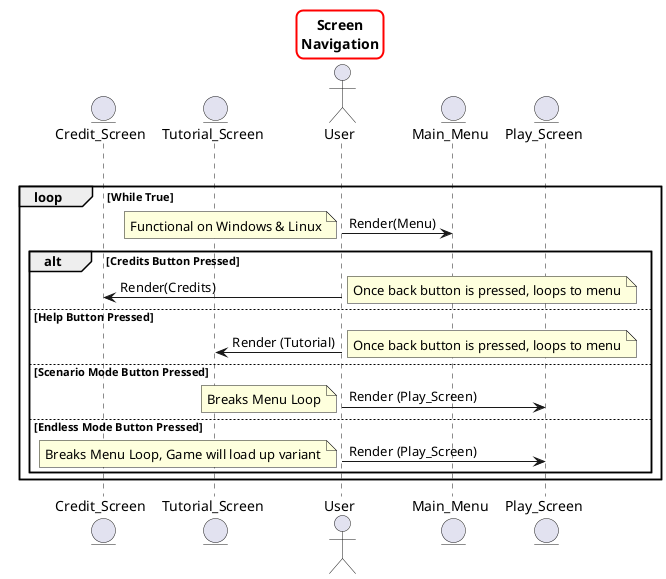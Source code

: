 ' Preview with Alt D
' Sequence diagram for preparing ingredients
@startuml
skinparam titleBorderRoundCorner 15
skinparam titleBorderThickness 2
skinparam titleBorderColor red
title Screen\nNavigation


entity Credit_Screen as Credits
entity Tutorial_Screen as Help
actor User as User
entity Main_Menu as Menu
entity Play_Screen as Game


' Menu, Interacting with buttons, Once game loads exits menu screen loop
' Loop used to allow users to return to menu screen after done with credits and tutorial
group Menu
    loop While True
        User -> Menu : Render(Menu)
        note left: Functional on Windows & Linux
        alt Credits Button Pressed
            Credits <- User : Render(Credits)
            note right: Once back button is pressed, loops to menu
        else Help Button Pressed
            Help <- User : Render (Tutorial)
            note right: Once back button is pressed, loops to menu
        else Scenario Mode Button Pressed
            User -> Game : Render (Play_Screen)
            note left: Breaks Menu Loop
        else Endless Mode Button Pressed
            User -> Game : Render (Play_Screen)
            note left: Breaks Menu Loop, Game will load up variant
    end
end
@enduml
